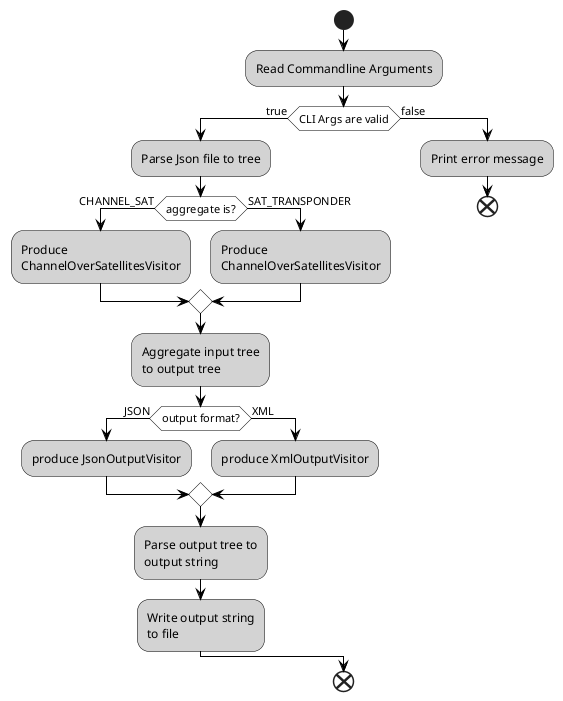 
@startuml


skinparam activity{
  BackgroundColor lightgrey
  BorderColor black
  ArrowColor black
  DiamondBackgroundColor white
  DiamondBorderColor black
}



start

:Read Commandline Arguments;

if (CLI Args are valid) then (true)
  :Parse Json file to tree;
  if (aggregate is?) then (CHANNEL_SAT)
      :Produce
      ChannelOverSatellitesVisitor;
  else (SAT_TRANSPONDER)
      :Produce
      ChannelOverSatellitesVisitor;
  endif
  :Aggregate input tree
  to output tree;
  if (output format?) is (JSON) then
    :produce JsonOutputVisitor;
  else (XML)
    :produce XmlOutputVisitor;
  endif
  :Parse output tree to
  output string;
  :Write output string
  to file;
else (false)
    :Print error message;
    end
endif
end

@enduml